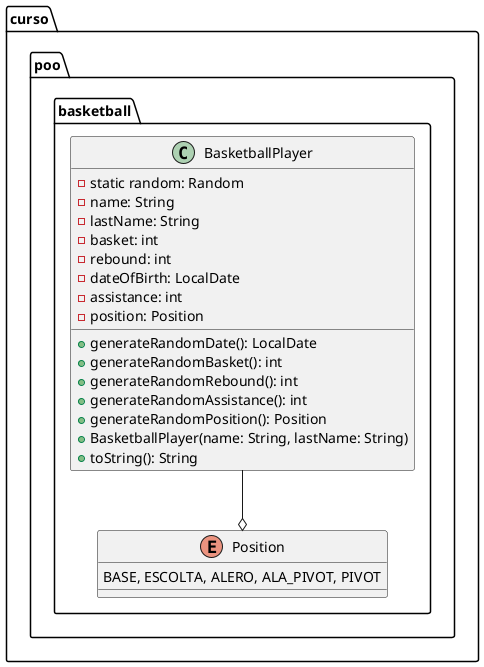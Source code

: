 @startuml

package curso.poo.basketball {

  class BasketballPlayer {
    - static random: Random
    - name: String
    - lastName: String
    - basket: int
    - rebound: int
    - dateOfBirth: LocalDate
    - assistance: int
    - position: Position
    + generateRandomDate(): LocalDate
    + generateRandomBasket(): int
    + generateRandomRebound(): int
    + generateRandomAssistance(): int
    + generateRandomPosition(): Position
    + BasketballPlayer(name: String, lastName: String)
    + toString(): String
  }

  enum Position {
    BASE, ESCOLTA, ALERO, ALA_PIVOT, PIVOT
  }

  BasketballPlayer --o Position

}

@enduml